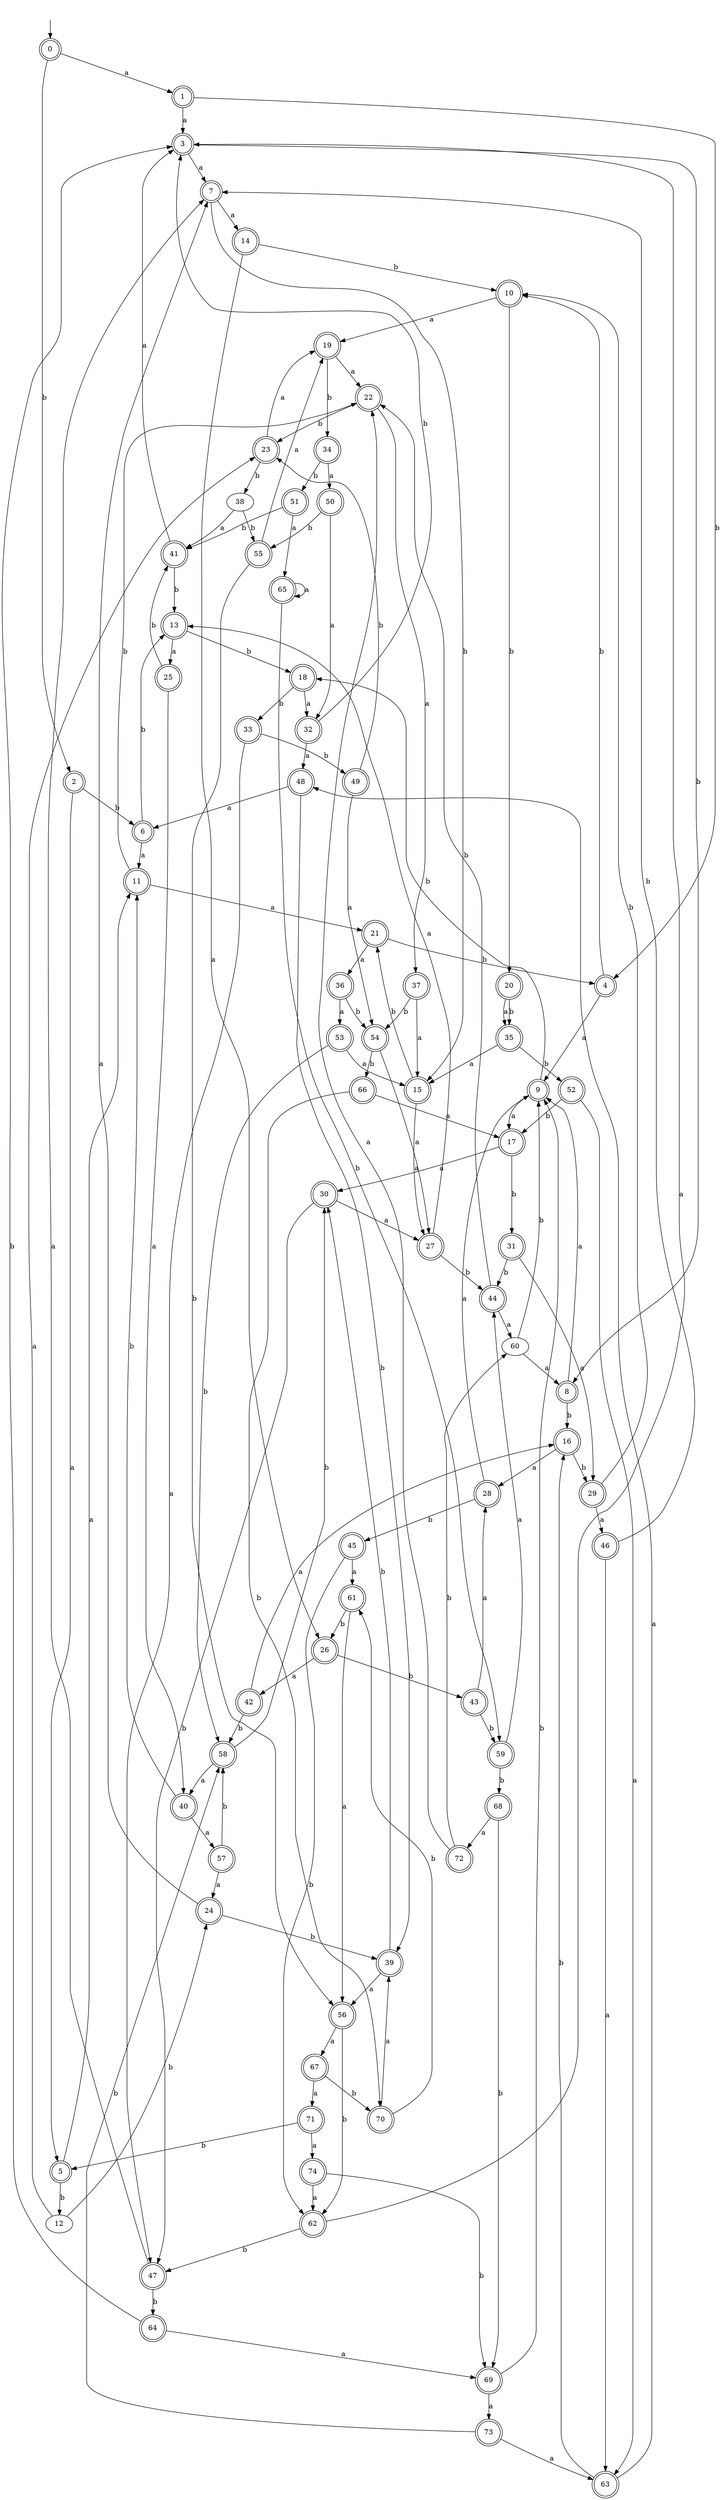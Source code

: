 digraph RandomDFA {
  __start0 [label="", shape=none];
  __start0 -> 0 [label=""];
  0 [shape=circle] [shape=doublecircle]
  0 -> 1 [label="a"]
  0 -> 2 [label="b"]
  1 [shape=doublecircle]
  1 -> 3 [label="a"]
  1 -> 4 [label="b"]
  2 [shape=doublecircle]
  2 -> 5 [label="a"]
  2 -> 6 [label="b"]
  3 [shape=doublecircle]
  3 -> 7 [label="a"]
  3 -> 8 [label="b"]
  4 [shape=doublecircle]
  4 -> 9 [label="a"]
  4 -> 10 [label="b"]
  5 [shape=doublecircle]
  5 -> 11 [label="a"]
  5 -> 12 [label="b"]
  6 [shape=doublecircle]
  6 -> 11 [label="a"]
  6 -> 13 [label="b"]
  7 [shape=doublecircle]
  7 -> 14 [label="a"]
  7 -> 15 [label="b"]
  8 [shape=doublecircle]
  8 -> 9 [label="a"]
  8 -> 16 [label="b"]
  9 [shape=doublecircle]
  9 -> 17 [label="a"]
  9 -> 18 [label="b"]
  10 [shape=doublecircle]
  10 -> 19 [label="a"]
  10 -> 20 [label="b"]
  11 [shape=doublecircle]
  11 -> 21 [label="a"]
  11 -> 22 [label="b"]
  12
  12 -> 23 [label="a"]
  12 -> 24 [label="b"]
  13 [shape=doublecircle]
  13 -> 25 [label="a"]
  13 -> 18 [label="b"]
  14 [shape=doublecircle]
  14 -> 26 [label="a"]
  14 -> 10 [label="b"]
  15 [shape=doublecircle]
  15 -> 27 [label="a"]
  15 -> 21 [label="b"]
  16 [shape=doublecircle]
  16 -> 28 [label="a"]
  16 -> 29 [label="b"]
  17 [shape=doublecircle]
  17 -> 30 [label="a"]
  17 -> 31 [label="b"]
  18 [shape=doublecircle]
  18 -> 32 [label="a"]
  18 -> 33 [label="b"]
  19 [shape=doublecircle]
  19 -> 22 [label="a"]
  19 -> 34 [label="b"]
  20 [shape=doublecircle]
  20 -> 35 [label="a"]
  20 -> 35 [label="b"]
  21 [shape=doublecircle]
  21 -> 36 [label="a"]
  21 -> 4 [label="b"]
  22 [shape=doublecircle]
  22 -> 37 [label="a"]
  22 -> 23 [label="b"]
  23 [shape=doublecircle]
  23 -> 19 [label="a"]
  23 -> 38 [label="b"]
  24 [shape=doublecircle]
  24 -> 7 [label="a"]
  24 -> 39 [label="b"]
  25 [shape=doublecircle]
  25 -> 40 [label="a"]
  25 -> 41 [label="b"]
  26 [shape=doublecircle]
  26 -> 42 [label="a"]
  26 -> 43 [label="b"]
  27 [shape=doublecircle]
  27 -> 13 [label="a"]
  27 -> 44 [label="b"]
  28 [shape=doublecircle]
  28 -> 9 [label="a"]
  28 -> 45 [label="b"]
  29 [shape=doublecircle]
  29 -> 46 [label="a"]
  29 -> 10 [label="b"]
  30 [shape=doublecircle]
  30 -> 27 [label="a"]
  30 -> 47 [label="b"]
  31 [shape=doublecircle]
  31 -> 29 [label="a"]
  31 -> 44 [label="b"]
  32 [shape=doublecircle]
  32 -> 48 [label="a"]
  32 -> 3 [label="b"]
  33 [shape=doublecircle]
  33 -> 47 [label="a"]
  33 -> 49 [label="b"]
  34 [shape=doublecircle]
  34 -> 50 [label="a"]
  34 -> 51 [label="b"]
  35 [shape=doublecircle]
  35 -> 15 [label="a"]
  35 -> 52 [label="b"]
  36 [shape=doublecircle]
  36 -> 53 [label="a"]
  36 -> 54 [label="b"]
  37 [shape=doublecircle]
  37 -> 15 [label="a"]
  37 -> 54 [label="b"]
  38
  38 -> 41 [label="a"]
  38 -> 55 [label="b"]
  39 [shape=doublecircle]
  39 -> 56 [label="a"]
  39 -> 30 [label="b"]
  40 [shape=doublecircle]
  40 -> 57 [label="a"]
  40 -> 11 [label="b"]
  41 [shape=doublecircle]
  41 -> 3 [label="a"]
  41 -> 13 [label="b"]
  42 [shape=doublecircle]
  42 -> 16 [label="a"]
  42 -> 58 [label="b"]
  43 [shape=doublecircle]
  43 -> 28 [label="a"]
  43 -> 59 [label="b"]
  44 [shape=doublecircle]
  44 -> 60 [label="a"]
  44 -> 22 [label="b"]
  45 [shape=doublecircle]
  45 -> 61 [label="a"]
  45 -> 62 [label="b"]
  46 [shape=doublecircle]
  46 -> 63 [label="a"]
  46 -> 7 [label="b"]
  47 [shape=doublecircle]
  47 -> 7 [label="a"]
  47 -> 64 [label="b"]
  48 [shape=doublecircle]
  48 -> 6 [label="a"]
  48 -> 39 [label="b"]
  49 [shape=doublecircle]
  49 -> 54 [label="a"]
  49 -> 23 [label="b"]
  50 [shape=doublecircle]
  50 -> 32 [label="a"]
  50 -> 55 [label="b"]
  51 [shape=doublecircle]
  51 -> 65 [label="a"]
  51 -> 41 [label="b"]
  52 [shape=doublecircle]
  52 -> 63 [label="a"]
  52 -> 17 [label="b"]
  53 [shape=doublecircle]
  53 -> 15 [label="a"]
  53 -> 58 [label="b"]
  54 [shape=doublecircle]
  54 -> 27 [label="a"]
  54 -> 66 [label="b"]
  55 [shape=doublecircle]
  55 -> 19 [label="a"]
  55 -> 56 [label="b"]
  56 [shape=doublecircle]
  56 -> 67 [label="a"]
  56 -> 62 [label="b"]
  57 [shape=doublecircle]
  57 -> 24 [label="a"]
  57 -> 58 [label="b"]
  58 [shape=doublecircle]
  58 -> 40 [label="a"]
  58 -> 30 [label="b"]
  59 [shape=doublecircle]
  59 -> 44 [label="a"]
  59 -> 68 [label="b"]
  60
  60 -> 8 [label="a"]
  60 -> 9 [label="b"]
  61 [shape=doublecircle]
  61 -> 56 [label="a"]
  61 -> 26 [label="b"]
  62 [shape=doublecircle]
  62 -> 3 [label="a"]
  62 -> 47 [label="b"]
  63 [shape=doublecircle]
  63 -> 48 [label="a"]
  63 -> 16 [label="b"]
  64 [shape=doublecircle]
  64 -> 69 [label="a"]
  64 -> 3 [label="b"]
  65 [shape=doublecircle]
  65 -> 65 [label="a"]
  65 -> 59 [label="b"]
  66 [shape=doublecircle]
  66 -> 17 [label="a"]
  66 -> 70 [label="b"]
  67 [shape=doublecircle]
  67 -> 71 [label="a"]
  67 -> 70 [label="b"]
  68 [shape=doublecircle]
  68 -> 72 [label="a"]
  68 -> 69 [label="b"]
  69 [shape=doublecircle]
  69 -> 73 [label="a"]
  69 -> 9 [label="b"]
  70 [shape=doublecircle]
  70 -> 39 [label="a"]
  70 -> 61 [label="b"]
  71 [shape=doublecircle]
  71 -> 74 [label="a"]
  71 -> 5 [label="b"]
  72 [shape=doublecircle]
  72 -> 22 [label="a"]
  72 -> 60 [label="b"]
  73 [shape=doublecircle]
  73 -> 63 [label="a"]
  73 -> 58 [label="b"]
  74 [shape=doublecircle]
  74 -> 62 [label="a"]
  74 -> 69 [label="b"]
}
